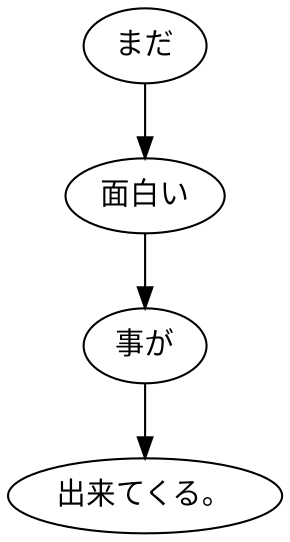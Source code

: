digraph graph8640 {
	node0 [label="まだ"];
	node1 [label="面白い"];
	node2 [label="事が"];
	node3 [label="出来てくる。"];
	node0 -> node1;
	node1 -> node2;
	node2 -> node3;
}
